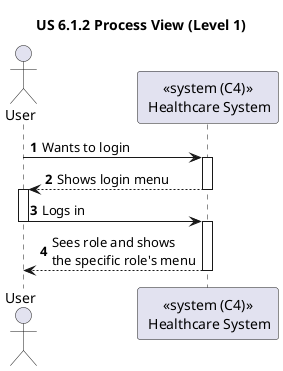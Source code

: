@startuml
'https://plantuml.com/sequence-diagram

title "US 6.1.2 Process View (Level 1)"

autonumber

actor User
participant "<<system (C4)>>\n Healthcare System" as SYS

User -> SYS : Wants to login
activate SYS

SYS --> User : Shows login menu
deactivate SYS
activate User

User -> SYS : Logs in
deactivate User
activate SYS

SYS --> User : Sees role and shows\nthe specific role's menu
deactivate SYS

@enduml
